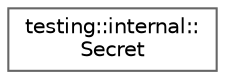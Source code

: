 digraph "Graphical Class Hierarchy"
{
 // LATEX_PDF_SIZE
  bgcolor="transparent";
  edge [fontname=Helvetica,fontsize=10,labelfontname=Helvetica,labelfontsize=10];
  node [fontname=Helvetica,fontsize=10,shape=box,height=0.2,width=0.4];
  rankdir="LR";
  Node0 [id="Node000000",label="testing::internal::\lSecret",height=0.2,width=0.4,color="grey40", fillcolor="white", style="filled",URL="$classtesting_1_1internal_1_1Secret.html",tooltip=" "];
}
